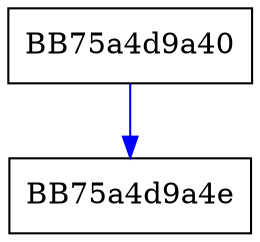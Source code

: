 digraph SerializeToMpLog {
  node [shape="box"];
  graph [splines=ortho];
  BB75a4d9a40 -> BB75a4d9a4e [color="blue"];
}